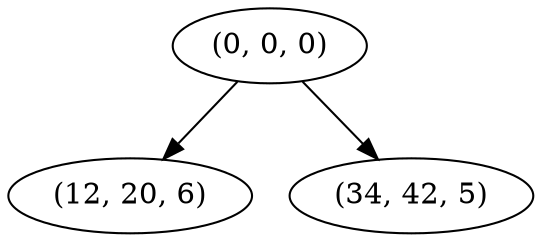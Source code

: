 digraph tree {
    "(0, 0, 0)";
    "(12, 20, 6)";
    "(34, 42, 5)";
    "(0, 0, 0)" -> "(12, 20, 6)";
    "(0, 0, 0)" -> "(34, 42, 5)";
}

